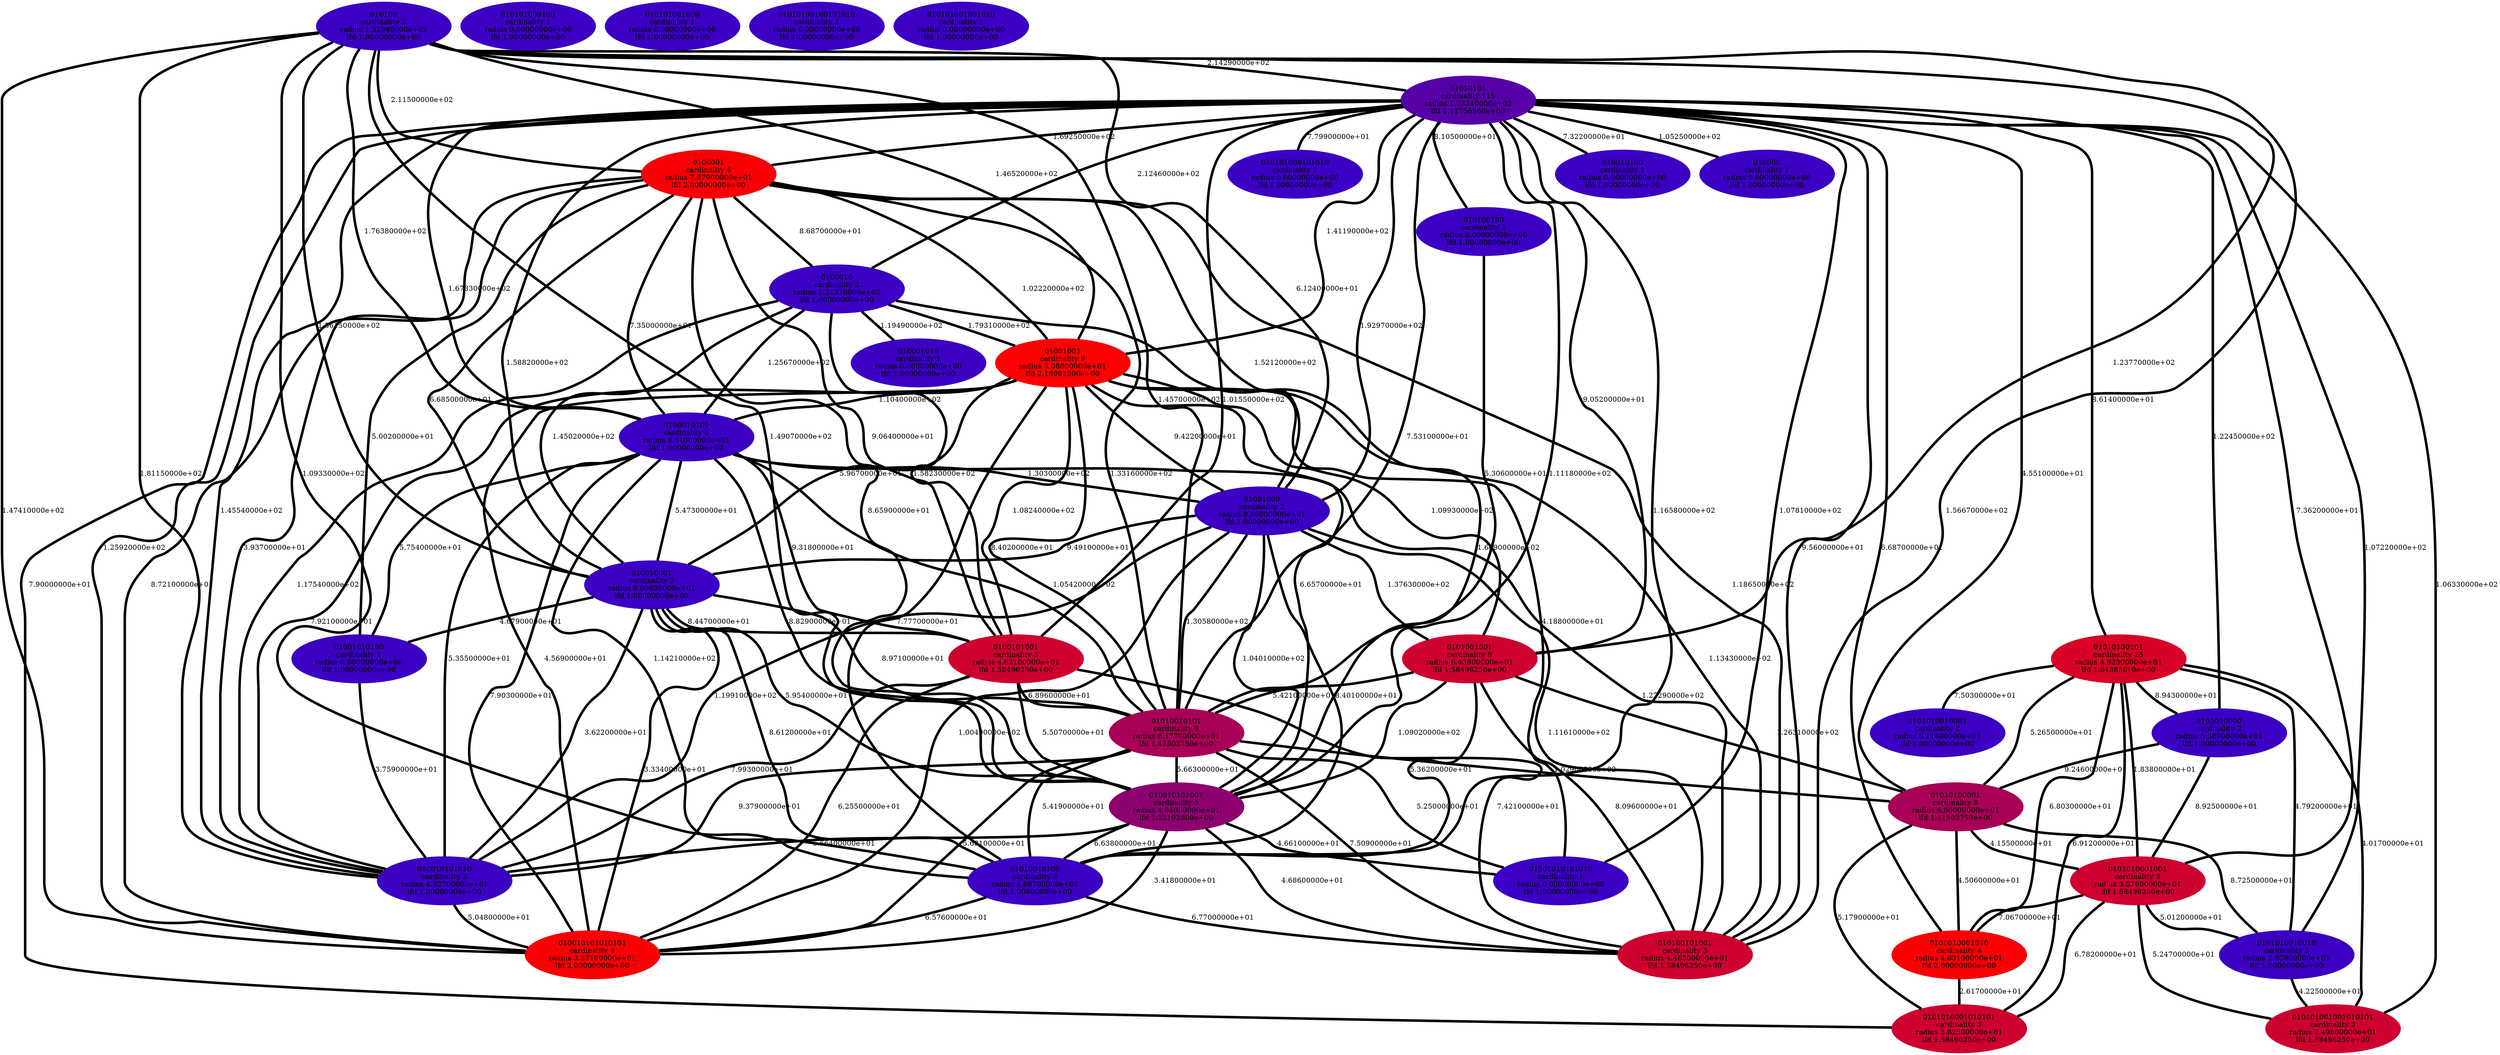 graph component_cardinality_optimal_12 {
    edge[style=solid, penwidth="5", labeldistance="10"]
    010101000101010 [label="010101000101010\ncardinality 1\nradius 0.00000000e+00\nlfd 1.00000000e+00", color="#3B00C3", style="filled"]
    010100100 [label="010100100\ncardinality 1\nradius 0.00000000e+00\nlfd 1.00000000e+00", color="#3B00C3", style="filled"]
    010101001001010101 [label="010101001001010101\ncardinality 3\nradius 2.49800000e+01\nlfd 1.58496250e+00", color="#CE0030", style="filled"]
    01001010100 [label="01001010100\ncardinality 1\nradius 0.00000000e+00\nlfd 1.00000000e+00", color="#3B00C3", style="filled"]
    0101010010010 [label="0101010010010\ncardinality 2\nradius 2.87900000e+01\nlfd 1.00000000e+00", color="#3B00C3", style="filled"]
    010100 [label="010100\ncardinality 2\nradius 1.32940000e+02\nlfd 1.00000000e+00", color="#3B00C3", style="filled"]
    010101000100 [label="010101000100\ncardinality 1\nradius 0.00000000e+00\nlfd 1.00000000e+00", color="#3B00C3", style="filled"]
    01001010101010 [label="01001010101010\ncardinality 1\nradius 0.00000000e+00\nlfd 1.00000000e+00", color="#3B00C3", style="filled"]
    0101010001010 [label="0101010001010\ncardinality 4\nradius 4.03100000e+01\nlfd 2.00000000e+00", color="#F90005", style="filled"]
    010010100 [label="010010100\ncardinality 1\nradius 0.00000000e+00\nlfd 1.00000000e+00", color="#3B00C3", style="filled"]
    0100101001 [label="0100101001\ncardinality 3\nradius 4.62100000e+01\nlfd 1.58496250e+00", color="#CE0030", style="filled"]
    0101010000 [label="0101010000\ncardinality 2\nradius 5.38900000e+01\nlfd 1.00000000e+00", color="#3B00C3", style="filled"]
    0100010101 [label="0100010101\ncardinality 4\nradius 8.51000000e+01\nlfd 1.00000000e+00", color="#3B00C3", style="filled"]
    01010100001 [label="01010100001\ncardinality 8\nradius 6.60000000e+01\nlfd 1.41503750e+00", color="#A80056", style="filled"]
    01010100101 [label="01010100101\ncardinality 25\nradius 4.92300000e+01\nlfd 1.64385619e+00", color="#D80026", style="filled"]
    010000 [label="010000\ncardinality 1\nradius 0.00000000e+00\nlfd 1.00000000e+00", color="#3B00C3", style="filled"]
    0101010001010101 [label="0101010001010101\ncardinality 3\nradius 3.82500000e+01\nlfd 1.58496250e+00", color="#CE0030", style="filled"]
    01010010101 [label="01010010101\ncardinality 8\nradius 6.17700000e+01\nlfd 1.41503750e+00", color="#A80056", style="filled"]
    010101001000 [label="010101001000\ncardinality 1\nradius 0.00000000e+00\nlfd 1.00000000e+00", color="#3B00C3", style="filled"]
    01010100100101010 [label="01010100100101010\ncardinality 1\nradius 0.00000000e+00\nlfd 1.00000000e+00", color="#3B00C3", style="filled"]
    0101001001 [label="0101001001\ncardinality 9\nradius 6.43800000e+01\nlfd 1.58496250e+00", color="#CE0030", style="filled"]
    01010010100 [label="01010010100\ncardinality 2\nradius 4.68700000e+01\nlfd 1.00000000e+00", color="#3B00C3", style="filled"]
    01010101 [label="01010101\ncardinality 115\nradius 1.23240000e+02\nlfd 1.11756960e+00", color="#5600A8", style="filled"]
    0100001 [label="0100001\ncardinality 4\nradius 7.87900000e+01\nlfd 2.00000000e+00", color="#F90005", style="filled"]
    01001001 [label="01001001\ncardinality 9\nradius 7.08000000e+01\nlfd 2.16992500e+00", color="#FD0001", style="filled"]
    010001010 [label="010001010\ncardinality 1\nradius 0.00000000e+00\nlfd 1.00000000e+00", color="#3B00C3", style="filled"]
    010010101010 [label="010010101010\ncardinality 2\nradius 4.82700000e+01\nlfd 1.00000000e+00", color="#3B00C3", style="filled"]
    010010001 [label="010010001\ncardinality 2\nradius 6.00600000e+01\nlfd 1.00000000e+00", color="#3B00C3", style="filled"]
    0101010010001 [label="0101010010001\ncardinality 2\nradius 3.11400000e+01\nlfd 1.00000000e+00", color="#3B00C3", style="filled"]
    010100101001 [label="010100101001\ncardinality 3\nradius 4.46500000e+01\nlfd 1.58496250e+00", color="#CE0030", style="filled"]
    010010101010101 [label="010010101010101\ncardinality 4\nradius 3.27100000e+01\nlfd 2.00000000e+00", color="#F90005", style="filled"]
    01001000 [label="01001000\ncardinality 2\nradius 8.86900000e+01\nlfd 1.00000000e+00", color="#3B00C3", style="filled"]
    010010101001 [label="010010101001\ncardinality 5\nradius 4.84000000e+01\nlfd 1.32192809e+00", color="#8E0070", style="filled"]
    0100010 [label="0100010\ncardinality 2\nradius 1.21370000e+02\nlfd 1.00000000e+00", color="#3B00C3", style="filled"]
    0101010001001 [label="0101010001001\ncardinality 3\nradius 3.57600000e+01\nlfd 1.58496250e+00", color="#CE0030", style="filled"]
    010101001001010 [label="010101001001010\ncardinality 1\nradius 0.00000000e+00\nlfd 1.00000000e+00", color="#3B00C3", style="filled"]
    01010100101 -- 01010100001 [label="5.26500000e+01"]
    01010100001 -- 0101010001010 [label="4.50600000e+01"]
    01010101 -- 010010100 [label="7.32200000e+01"]
    0100010 -- 01001001 [label="1.79310000e+02"]
    01001000 -- 010010101010 [label="1.19910000e+02"]
    01010010101 -- 01001010101010 [label="5.25000000e+01"]
    01001000 -- 010010001 [label="9.49100000e+01"]
    01001001 -- 0101001001 [label="1.09930000e+02"]
    01010010101 -- 010010101010101 [label="5.68100000e+01"]
    01010101 -- 01001000 [label="1.92970000e+02"]
    01010101 -- 010101000101010 [label="7.79900000e+01"]
    0100001 -- 01001001 [label="1.02220000e+02"]
    0100001 -- 01001010100 [label="5.00200000e+01"]
    01010010100 -- 010100101001 [label="6.77000000e+01"]
    010100100 -- 01010010101 [label="5.30600000e+01"]
    01001001 -- 0100010101 [label="1.10400000e+02"]
    010100 -- 0101001001 [label="1.23770000e+02"]
    01010101 -- 01001001 [label="1.41190000e+02"]
    0100010101 -- 010010101010 [label="5.35500000e+01"]
    010010001 -- 010010101001 [label="5.95400000e+01"]
    01010101 -- 0101010001010101 [label="7.90000000e+01"]
    01010101 -- 01010010101 [label="7.53100000e+01"]
    0101010001010 -- 0101010001010101 [label="2.61700000e+01"]
    01001001 -- 01001010101010 [label="4.18800000e+01"]
    010100 -- 010010001 [label="1.56150000e+02"]
    01010101 -- 010010101001 [label="1.11180000e+02"]
    0101001001 -- 01010010100 [label="5.36200000e+01"]
    01001001 -- 010100101001 [label="1.13430000e+02"]
    0100010101 -- 010010101010101 [label="7.90300000e+01"]
    0100001 -- 0100101001 [label="9.06400000e+01"]
    01010010101 -- 01010100001 [label="1.02900000e+02"]
    01001001 -- 01010010100 [label="7.77700000e+01"]
    01001001 -- 01010010101 [label="8.40200000e+01"]
    01010101 -- 010100101001 [label="9.56000000e+01"]
    0100001 -- 01010010101 [label="1.33160000e+02"]
    01010100101 -- 0101010000 [label="8.94300000e+01"]
    0100101001 -- 010010101010 [label="7.99300000e+01"]
    010010101010 -- 010010101010101 [label="5.04800000e+01"]
    01001001 -- 01001000 [label="9.42200000e+01"]
    01010101 -- 0101010001001 [label="7.36200000e+01"]
    010010101001 -- 01010010100 [label="6.63800000e+01"]
    01010101 -- 0100001 [label="1.69250000e+02"]
    01010101 -- 01010100001 [label="4.55100000e+01"]
    0100001 -- 010010101010 [label="3.93700000e+01"]
    010100 -- 01010101 [label="2.14290000e+02"]
    01010101 -- 0101010000 [label="1.22450000e+02"]
    0100010 -- 010001010 [label="1.19490000e+02"]
    01010101 -- 0101010001010 [label="6.68700000e+01"]
    0101001001 -- 010100101001 [label="8.09600000e+01"]
    01001000 -- 01010010101 [label="1.30580000e+02"]
    0100101001 -- 010010101001 [label="5.50700000e+01"]
    01010010100 -- 010010101010101 [label="6.57600000e+01"]
    010100 -- 01001001 [label="1.46520000e+02"]
    010010001 -- 01010010101 [label="8.97100000e+01"]
    01010100001 -- 0101010001001 [label="4.15500000e+01"]
    01001000 -- 0101001001 [label="1.37630000e+02"]
    0100001 -- 0100010101 [label="7.35000000e+01"]
    010010101001 -- 010010101010 [label="5.66400000e+01"]
    01010100101 -- 010101001001010101 [label="4.01700000e+01"]
    0100101001 -- 01010010101 [label="6.89600000e+01"]
    01001000 -- 01010010100 [label="8.40100000e+01"]
    0100001 -- 010010101001 [label="8.65900000e+01"]
    01010101 -- 010000 [label="1.05250000e+02"]
    010010101001 -- 010100101001 [label="4.68600000e+01"]
    0100010 -- 010010001 [label="1.45020000e+02"]
    0101010001001 -- 0101010001010101 [label="6.78200000e+01"]
    01001001 -- 010010001 [label="5.96700000e+01"]
    01010100101 -- 0101010001010101 [label="6.91200000e+01"]
    010010101001 -- 01001010101010 [label="4.66100000e+01"]
    010100 -- 0100001 [label="2.11500000e+02"]
    010100 -- 010100101001 [label="1.56670000e+02"]
    01010101 -- 0101001001 [label="9.05200000e+01"]
    01010100001 -- 0101010010010 [label="8.72500000e+01"]
    0101010001001 -- 0101010010010 [label="5.01200000e+01"]
    010010001 -- 010010101010 [label="3.62200000e+01"]
    0100010 -- 010010101001 [label="1.66900000e+02"]
    010010001 -- 0100101001 [label="8.44700000e+01"]
    010100 -- 0100010101 [label="1.76380000e+02"]
    0100010101 -- 01010010100 [label="1.14210000e+02"]
    01010101 -- 010010001 [label="1.58820000e+02"]
    0100010101 -- 01010010101 [label="1.05420000e+02"]
    010100 -- 010010101010 [label="1.81150000e+02"]
    0100001 -- 010010001 [label="6.68500000e+01"]
    01001001 -- 010010101010 [label="7.92100000e+01"]
    0101010001001 -- 0101010001010 [label="7.06700000e+01"]
    01010101 -- 0100010 [label="2.12460000e+02"]
    0100001 -- 01001000 [label="1.52120000e+02"]
    0101001001 -- 01010010101 [label="5.42100000e+01"]
    01010101 -- 0100101001 [label="1.01550000e+02"]
    0100010 -- 0100010101 [label="1.25670000e+02"]
    010010001 -- 010010101010101 [label="3.33400000e+01"]
    01010010101 -- 010010101001 [label="5.66300000e+01"]
    0101001001 -- 01010100001 [label="1.26310000e+02"]
    010010001 -- 01010010100 [label="8.61200000e+01"]
    01010010101 -- 010100101001 [label="7.50900000e+01"]
    01010100101 -- 0101010001001 [label="1.83800000e+01"]
    01010101 -- 0101010010010 [label="1.07220000e+02"]
    01001010100 -- 010010101010 [label="3.75900000e+01"]
    0100010101 -- 010010101001 [label="8.82900000e+01"]
    01010100101 -- 0101010010010 [label="4.79200000e+01"]
    0100010101 -- 0100101001 [label="9.31800000e+01"]
    01010101 -- 010100100 [label="8.10500000e+01"]
    01001000 -- 010100101001 [label="1.11610000e+02"]
    01001000 -- 010010101001 [label="1.04010000e+02"]
    0101001001 -- 010010101001 [label="1.09020000e+02"]
    0100001 -- 0100010 [label="8.68700000e+01"]
    01010100101 -- 0101010001010 [label="6.80300000e+01"]
    01001000 -- 010010101010101 [label="1.00490000e+02"]
    01010101 -- 010010101010 [label="1.45540000e+02"]
    010100 -- 01001000 [label="6.12400000e+01"]
    010010101001 -- 010010101010101 [label="3.41800000e+01"]
    0100010 -- 0100101001 [label="1.58230000e+02"]
    0101010000 -- 0101010001001 [label="8.92500000e+01"]
    01010100001 -- 0101010001010101 [label="5.17900000e+01"]
    0101010000 -- 01010100001 [label="9.24600000e+01"]
    010100 -- 01010010100 [label="1.09330000e+02"]
    0100010101 -- 01001000 [label="1.30300000e+02"]
    01001001 -- 0100101001 [label="1.08240000e+02"]
    01010101 -- 010101001001010101 [label="1.06330000e+02"]
    0100010101 -- 010010001 [label="5.47300000e+01"]
    0100001 -- 010100101001 [label="1.18650000e+02"]
    0100010 -- 010010101010 [label="1.17540000e+02"]
    0100010101 -- 010100101001 [label="1.27290000e+02"]
    01010010101 -- 01010010100 [label="5.41900000e+01"]
    0100101001 -- 010100101001 [label="7.42100000e+01"]
    0100101001 -- 010010101010101 [label="6.25500000e+01"]
    0101010010010 -- 010101001001010101 [label="4.22500000e+01"]
    010100 -- 010010101010101 [label="1.47410000e+02"]
    010100 -- 01010010101 [label="1.45700000e+02"]
    01010100101 -- 0101010010001 [label="7.50300000e+01"]
    010010001 -- 01001010100 [label="4.67900000e+01"]
    01001001 -- 010010101010101 [label="4.56900000e+01"]
    01010101 -- 010010101010101 [label="1.25920000e+02"]
    01010101 -- 01001010101010 [label="1.07810000e+02"]
    01010101 -- 01010100101 [label="8.61400000e+01"]
    01010101 -- 0100010101 [label="1.67330000e+02"]
    0101010001001 -- 010101001001010101 [label="5.24700000e+01"]
    0100001 -- 010010101010101 [label="8.72100000e+01"]
    010100 -- 010010101001 [label="1.49070000e+02"]
    01010010101 -- 010010101010 [label="9.37900000e+01"]
    01010101 -- 01010010100 [label="1.16580000e+02"]
    0100010101 -- 01001010100 [label="5.75400000e+01"]
    01001001 -- 010010101001 [label="6.65700000e+01"]
}
